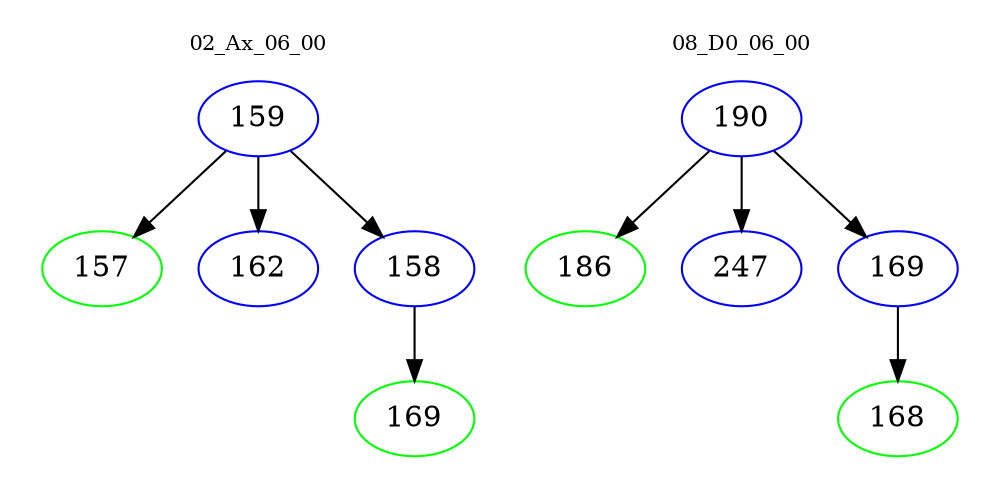 digraph{
subgraph cluster_0 {
color = white
label = "02_Ax_06_00";
fontsize=10;
T0_159 [label="159", color="blue"]
T0_159 -> T0_157 [color="black"]
T0_157 [label="157", color="green"]
T0_159 -> T0_162 [color="black"]
T0_162 [label="162", color="blue"]
T0_159 -> T0_158 [color="black"]
T0_158 [label="158", color="blue"]
T0_158 -> T0_169 [color="black"]
T0_169 [label="169", color="green"]
}
subgraph cluster_1 {
color = white
label = "08_D0_06_00";
fontsize=10;
T1_190 [label="190", color="blue"]
T1_190 -> T1_186 [color="black"]
T1_186 [label="186", color="green"]
T1_190 -> T1_247 [color="black"]
T1_247 [label="247", color="blue"]
T1_190 -> T1_169 [color="black"]
T1_169 [label="169", color="blue"]
T1_169 -> T1_168 [color="black"]
T1_168 [label="168", color="green"]
}
}

